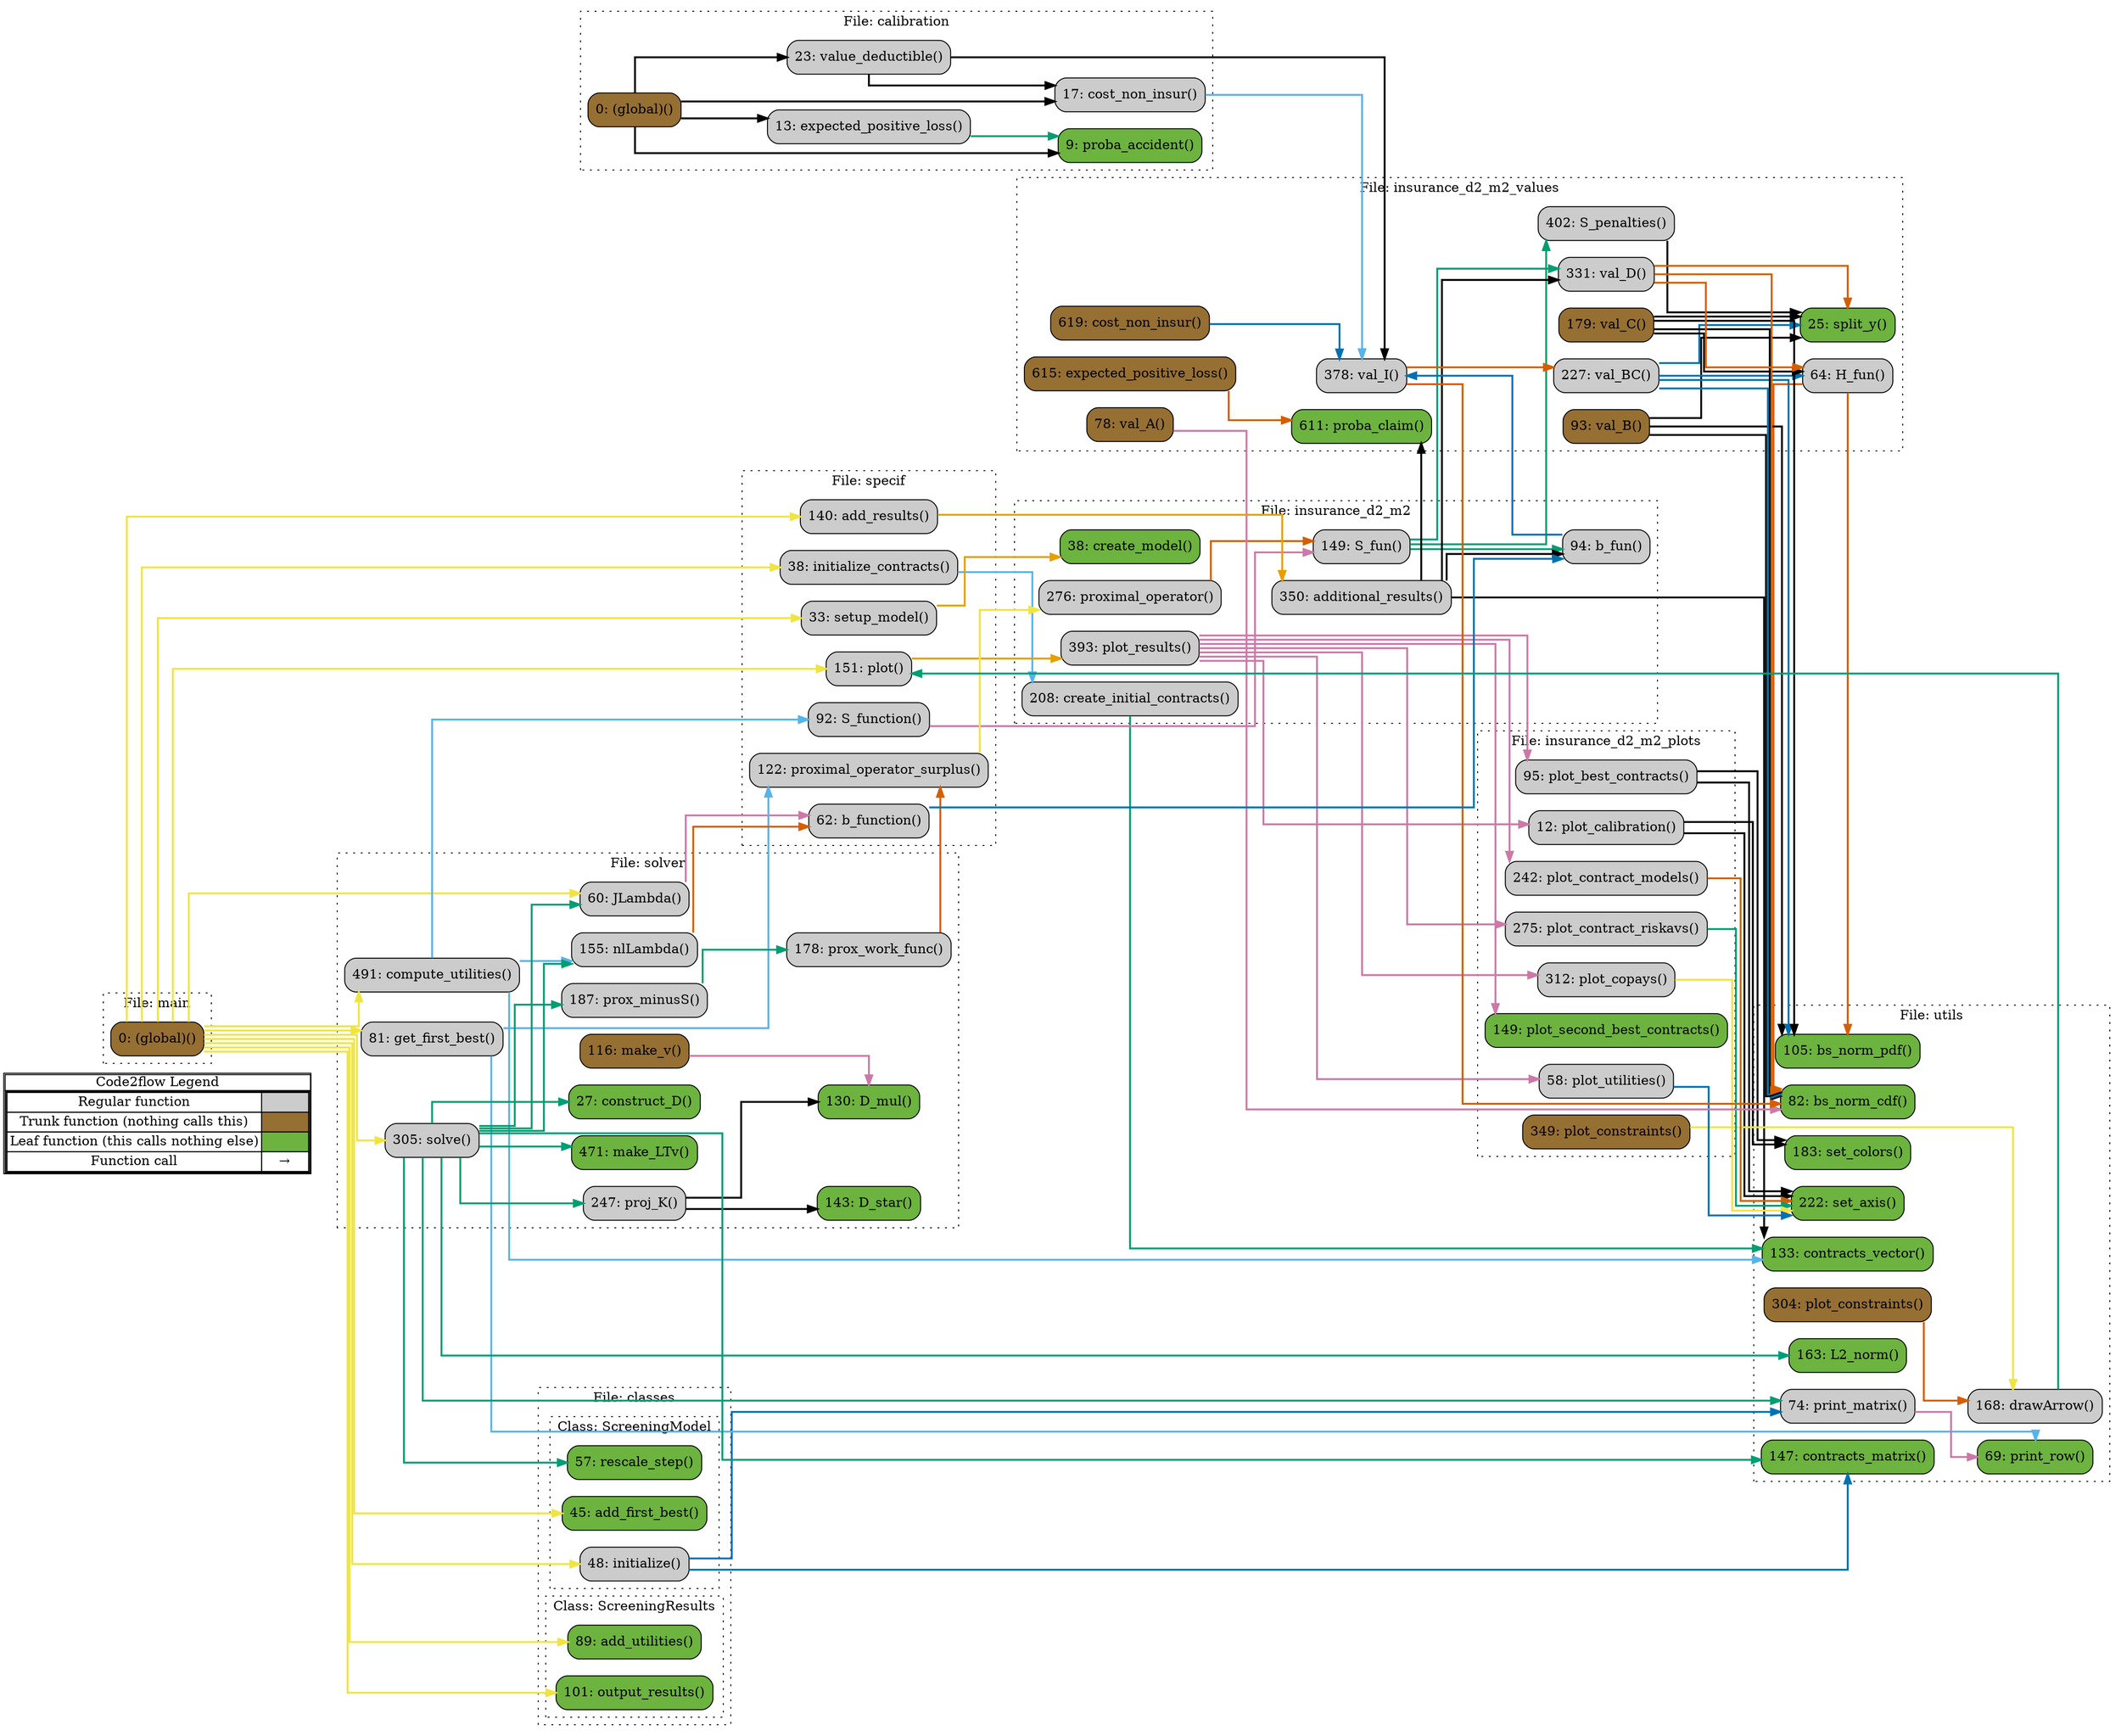 digraph G {
concentrate=true;
splines="ortho";
rankdir="LR";
subgraph legend{
    rank = min;
    label = "legend";
    Legend [shape=none, margin=0, label = <
        <table cellspacing="0" cellpadding="0" border="1"><tr><td>Code2flow Legend</td></tr><tr><td>
        <table cellspacing="0">
        <tr><td>Regular function</td><td width="50px" bgcolor='#cccccc'></td></tr>
        <tr><td>Trunk function (nothing calls this)</td><td bgcolor='#966F33'></td></tr>
        <tr><td>Leaf function (this calls nothing else)</td><td bgcolor='#6db33f'></td></tr>
        <tr><td>Function call</td><td><font color='black'>&#8594;</font></td></tr>
        </table></td></tr></table>
        >];
}node_bbca0418 [label="0: (global)()" name="calibration::(global)" shape="rect" style="rounded,filled" fillcolor="#966F33" ];
node_12b09b7a [label="17: cost_non_insur()" name="calibration::cost_non_insur" shape="rect" style="rounded,filled" fillcolor="#cccccc" ];
node_a2fb7d8b [label="13: expected_positive_loss()" name="calibration::expected_positive_loss" shape="rect" style="rounded,filled" fillcolor="#cccccc" ];
node_da1e5ea2 [label="9: proba_accident()" name="calibration::proba_accident" shape="rect" style="rounded,filled" fillcolor="#6db33f" ];
node_12d99f98 [label="23: value_deductible()" name="calibration::value_deductible" shape="rect" style="rounded,filled" fillcolor="#cccccc" ];
node_9086b8c3 [label="45: add_first_best()" name="classes::ScreeningModel.add_first_best" shape="rect" style="rounded,filled" fillcolor="#6db33f" ];
node_50c366f5 [label="48: initialize()" name="classes::ScreeningModel.initialize" shape="rect" style="rounded,filled" fillcolor="#cccccc" ];
node_e8f82bcc [label="57: rescale_step()" name="classes::ScreeningModel.rescale_step" shape="rect" style="rounded,filled" fillcolor="#6db33f" ];
node_d8268a5c [label="89: add_utilities()" name="classes::ScreeningResults.add_utilities" shape="rect" style="rounded,filled" fillcolor="#6db33f" ];
node_2d79f4bd [label="101: output_results()" name="classes::ScreeningResults.output_results" shape="rect" style="rounded,filled" fillcolor="#6db33f" ];
node_20d1473b [label="149: S_fun()" name="insurance_d2_m2::S_fun" shape="rect" style="rounded,filled" fillcolor="#cccccc" ];
node_b4117320 [label="350: additional_results()" name="insurance_d2_m2::additional_results" shape="rect" style="rounded,filled" fillcolor="#cccccc" ];
node_fba32cad [label="94: b_fun()" name="insurance_d2_m2::b_fun" shape="rect" style="rounded,filled" fillcolor="#cccccc" ];
node_3238d07b [label="208: create_initial_contracts()" name="insurance_d2_m2::create_initial_contracts" shape="rect" style="rounded,filled" fillcolor="#cccccc" ];
node_37e984d1 [label="38: create_model()" name="insurance_d2_m2::create_model" shape="rect" style="rounded,filled" fillcolor="#6db33f" ];
node_d59a64cf [label="393: plot_results()" name="insurance_d2_m2::plot_results" shape="rect" style="rounded,filled" fillcolor="#cccccc" ];
node_7bc57d86 [label="276: proximal_operator()" name="insurance_d2_m2::proximal_operator" shape="rect" style="rounded,filled" fillcolor="#cccccc" ];
node_bfac1ae0 [label="95: plot_best_contracts()" name="insurance_d2_m2_plots::plot_best_contracts" shape="rect" style="rounded,filled" fillcolor="#cccccc" ];
node_9a17d7e8 [label="12: plot_calibration()" name="insurance_d2_m2_plots::plot_calibration" shape="rect" style="rounded,filled" fillcolor="#cccccc" ];
node_e1cfde2c [label="349: plot_constraints()" name="insurance_d2_m2_plots::plot_constraints" shape="rect" style="rounded,filled" fillcolor="#966F33" ];
node_82e50756 [label="242: plot_contract_models()" name="insurance_d2_m2_plots::plot_contract_models" shape="rect" style="rounded,filled" fillcolor="#cccccc" ];
node_77fcfc7b [label="275: plot_contract_riskavs()" name="insurance_d2_m2_plots::plot_contract_riskavs" shape="rect" style="rounded,filled" fillcolor="#cccccc" ];
node_c873f414 [label="312: plot_copays()" name="insurance_d2_m2_plots::plot_copays" shape="rect" style="rounded,filled" fillcolor="#cccccc" ];
node_67741fb7 [label="149: plot_second_best_contracts()" name="insurance_d2_m2_plots::plot_second_best_contracts" shape="rect" style="rounded,filled" fillcolor="#6db33f" ];
node_33c80c8d [label="58: plot_utilities()" name="insurance_d2_m2_plots::plot_utilities" shape="rect" style="rounded,filled" fillcolor="#cccccc" ];
node_e76941f6 [label="64: H_fun()" name="insurance_d2_m2_values::H_fun" shape="rect" style="rounded,filled" fillcolor="#cccccc" ];
node_4d9a7bb8 [label="402: S_penalties()" name="insurance_d2_m2_values::S_penalties" shape="rect" style="rounded,filled" fillcolor="#cccccc" ];
node_4b761405 [label="619: cost_non_insur()" name="insurance_d2_m2_values::cost_non_insur" shape="rect" style="rounded,filled" fillcolor="#966F33" ];
node_dd76b506 [label="615: expected_positive_loss()" name="insurance_d2_m2_values::expected_positive_loss" shape="rect" style="rounded,filled" fillcolor="#966F33" ];
node_8a3c2579 [label="611: proba_claim()" name="insurance_d2_m2_values::proba_claim" shape="rect" style="rounded,filled" fillcolor="#6db33f" ];
node_5bcfab84 [label="25: split_y()" name="insurance_d2_m2_values::split_y" shape="rect" style="rounded,filled" fillcolor="#6db33f" ];
node_66786b2f [label="78: val_A()" name="insurance_d2_m2_values::val_A" shape="rect" style="rounded,filled" fillcolor="#966F33" ];
node_6fbdca50 [label="93: val_B()" name="insurance_d2_m2_values::val_B" shape="rect" style="rounded,filled" fillcolor="#966F33" ];
node_7fea3dcd [label="227: val_BC()" name="insurance_d2_m2_values::val_BC" shape="rect" style="rounded,filled" fillcolor="#cccccc" ];
node_a1daa7d8 [label="179: val_C()" name="insurance_d2_m2_values::val_C" shape="rect" style="rounded,filled" fillcolor="#966F33" ];
node_d9a4eb4e [label="331: val_D()" name="insurance_d2_m2_values::val_D" shape="rect" style="rounded,filled" fillcolor="#cccccc" ];
node_14ef092e [label="378: val_I()" name="insurance_d2_m2_values::val_I" shape="rect" style="rounded,filled" fillcolor="#cccccc" ];
node_9c305384 [label="0: (global)()" name="main::(global)" shape="rect" style="rounded,filled" fillcolor="#966F33" ];
node_676ec406 [label="130: D_mul()" name="solver::D_mul" shape="rect" style="rounded,filled" fillcolor="#6db33f" ];
node_29bed884 [label="143: D_star()" name="solver::D_star" shape="rect" style="rounded,filled" fillcolor="#6db33f" ];
node_18ab6eff [label="60: JLambda()" name="solver::JLambda" shape="rect" style="rounded,filled" fillcolor="#cccccc" ];
node_c9f0ccb2 [label="491: compute_utilities()" name="solver::compute_utilities" shape="rect" style="rounded,filled" fillcolor="#cccccc" ];
node_f2e3374d [label="27: construct_D()" name="solver::construct_D" shape="rect" style="rounded,filled" fillcolor="#6db33f" ];
node_6408784a [label="81: get_first_best()" name="solver::get_first_best" shape="rect" style="rounded,filled" fillcolor="#cccccc" ];
node_9c721a23 [label="471: make_LTv()" name="solver::make_LTv" shape="rect" style="rounded,filled" fillcolor="#6db33f" ];
node_687cd14f [label="116: make_v()" name="solver::make_v" shape="rect" style="rounded,filled" fillcolor="#966F33" ];
node_64d73a56 [label="155: nlLambda()" name="solver::nlLambda" shape="rect" style="rounded,filled" fillcolor="#cccccc" ];
node_a80ff750 [label="247: proj_K()" name="solver::proj_K" shape="rect" style="rounded,filled" fillcolor="#cccccc" ];
node_39d40783 [label="187: prox_minusS()" name="solver::prox_minusS" shape="rect" style="rounded,filled" fillcolor="#cccccc" ];
node_5534bcbe [label="178: prox_work_func()" name="solver::prox_work_func" shape="rect" style="rounded,filled" fillcolor="#cccccc" ];
node_4b4570db [label="305: solve()" name="solver::solve" shape="rect" style="rounded,filled" fillcolor="#cccccc" ];
node_c61495ff [label="92: S_function()" name="specif::S_function" shape="rect" style="rounded,filled" fillcolor="#cccccc" ];
node_d99a03f1 [label="140: add_results()" name="specif::add_results" shape="rect" style="rounded,filled" fillcolor="#cccccc" ];
node_a9ffebdd [label="62: b_function()" name="specif::b_function" shape="rect" style="rounded,filled" fillcolor="#cccccc" ];
node_2ed67bf2 [label="38: initialize_contracts()" name="specif::initialize_contracts" shape="rect" style="rounded,filled" fillcolor="#cccccc" ];
node_48bb3e59 [label="151: plot()" name="specif::plot" shape="rect" style="rounded,filled" fillcolor="#cccccc" ];
node_ead69054 [label="122: proximal_operator_surplus()" name="specif::proximal_operator_surplus" shape="rect" style="rounded,filled" fillcolor="#cccccc" ];
node_04f2bef9 [label="33: setup_model()" name="specif::setup_model" shape="rect" style="rounded,filled" fillcolor="#cccccc" ];
node_30ba87a2 [label="163: L2_norm()" name="utils::L2_norm" shape="rect" style="rounded,filled" fillcolor="#6db33f" ];
node_3cd62cf5 [label="82: bs_norm_cdf()" name="utils::bs_norm_cdf" shape="rect" style="rounded,filled" fillcolor="#6db33f" ];
node_c9547428 [label="105: bs_norm_pdf()" name="utils::bs_norm_pdf" shape="rect" style="rounded,filled" fillcolor="#6db33f" ];
node_f36c293a [label="147: contracts_matrix()" name="utils::contracts_matrix" shape="rect" style="rounded,filled" fillcolor="#6db33f" ];
node_0cbb1d82 [label="133: contracts_vector()" name="utils::contracts_vector" shape="rect" style="rounded,filled" fillcolor="#6db33f" ];
node_7388d963 [label="168: drawArrow()" name="utils::drawArrow" shape="rect" style="rounded,filled" fillcolor="#cccccc" ];
node_f7b1e1d6 [label="304: plot_constraints()" name="utils::plot_constraints" shape="rect" style="rounded,filled" fillcolor="#966F33" ];
node_df6e7bcf [label="74: print_matrix()" name="utils::print_matrix" shape="rect" style="rounded,filled" fillcolor="#cccccc" ];
node_26df387e [label="69: print_row()" name="utils::print_row" shape="rect" style="rounded,filled" fillcolor="#6db33f" ];
node_9f194c7a [label="222: set_axis()" name="utils::set_axis" shape="rect" style="rounded,filled" fillcolor="#6db33f" ];
node_430862d3 [label="183: set_colors()" name="utils::set_colors" shape="rect" style="rounded,filled" fillcolor="#6db33f" ];
node_bbca0418 -> node_12b09b7a [color="#000000" penwidth="2"];
node_bbca0418 -> node_a2fb7d8b [color="#000000" penwidth="2"];
node_bbca0418 -> node_da1e5ea2 [color="#000000" penwidth="2"];
node_bbca0418 -> node_12d99f98 [color="#000000" penwidth="2"];
node_12b09b7a -> node_14ef092e [color="#56B4E9" penwidth="2"];
node_a2fb7d8b -> node_da1e5ea2 [color="#009E73" penwidth="2"];
node_12d99f98 -> node_12b09b7a [color="#000000" penwidth="2"];
node_12d99f98 -> node_14ef092e [color="#000000" penwidth="2"];
node_50c366f5 -> node_f36c293a [color="#0072B2" penwidth="2"];
node_50c366f5 -> node_df6e7bcf [color="#0072B2" penwidth="2"];
node_20d1473b -> node_fba32cad [color="#009E73" penwidth="2"];
node_20d1473b -> node_4d9a7bb8 [color="#009E73" penwidth="2"];
node_20d1473b -> node_d9a4eb4e [color="#009E73" penwidth="2"];
node_b4117320 -> node_fba32cad [color="#000000" penwidth="2"];
node_b4117320 -> node_fba32cad [color="#000000" penwidth="2"];
node_b4117320 -> node_8a3c2579 [color="#000000" penwidth="2"];
node_b4117320 -> node_d9a4eb4e [color="#000000" penwidth="2"];
node_b4117320 -> node_d9a4eb4e [color="#000000" penwidth="2"];
node_b4117320 -> node_0cbb1d82 [color="#000000" penwidth="2"];
node_b4117320 -> node_0cbb1d82 [color="#000000" penwidth="2"];
node_fba32cad -> node_14ef092e [color="#0072B2" penwidth="2"];
node_fba32cad -> node_14ef092e [color="#0072B2" penwidth="2"];
node_3238d07b -> node_0cbb1d82 [color="#009E73" penwidth="2"];
node_d59a64cf -> node_bfac1ae0 [color="#CC79A7" penwidth="2"];
node_d59a64cf -> node_9a17d7e8 [color="#CC79A7" penwidth="2"];
node_d59a64cf -> node_82e50756 [color="#CC79A7" penwidth="2"];
node_d59a64cf -> node_82e50756 [color="#CC79A7" penwidth="2"];
node_d59a64cf -> node_77fcfc7b [color="#CC79A7" penwidth="2"];
node_d59a64cf -> node_77fcfc7b [color="#CC79A7" penwidth="2"];
node_d59a64cf -> node_c873f414 [color="#CC79A7" penwidth="2"];
node_d59a64cf -> node_67741fb7 [color="#CC79A7" penwidth="2"];
node_d59a64cf -> node_33c80c8d [color="#CC79A7" penwidth="2"];
node_7bc57d86 -> node_20d1473b [color="#D55E00" penwidth="2"];
node_bfac1ae0 -> node_9f194c7a [color="#000000" penwidth="2"];
node_bfac1ae0 -> node_9f194c7a [color="#000000" penwidth="2"];
node_bfac1ae0 -> node_430862d3 [color="#000000" penwidth="2"];
node_9a17d7e8 -> node_9f194c7a [color="#000000" penwidth="2"];
node_9a17d7e8 -> node_430862d3 [color="#000000" penwidth="2"];
node_e1cfde2c -> node_7388d963 [color="#F0E442" penwidth="2"];
node_82e50756 -> node_9f194c7a [color="#D55E00" penwidth="2"];
node_77fcfc7b -> node_9f194c7a [color="#009E73" penwidth="2"];
node_c873f414 -> node_9f194c7a [color="#F0E442" penwidth="2"];
node_c873f414 -> node_9f194c7a [color="#F0E442" penwidth="2"];
node_33c80c8d -> node_9f194c7a [color="#0072B2" penwidth="2"];
node_e76941f6 -> node_3cd62cf5 [color="#D55E00" penwidth="2"];
node_e76941f6 -> node_c9547428 [color="#D55E00" penwidth="2"];
node_4d9a7bb8 -> node_5bcfab84 [color="#000000" penwidth="2"];
node_4b761405 -> node_14ef092e [color="#0072B2" penwidth="2"];
node_dd76b506 -> node_8a3c2579 [color="#D55E00" penwidth="2"];
node_66786b2f -> node_3cd62cf5 [color="#CC79A7" penwidth="2"];
node_6fbdca50 -> node_5bcfab84 [color="#000000" penwidth="2"];
node_6fbdca50 -> node_3cd62cf5 [color="#000000" penwidth="2"];
node_6fbdca50 -> node_3cd62cf5 [color="#000000" penwidth="2"];
node_6fbdca50 -> node_c9547428 [color="#000000" penwidth="2"];
node_7fea3dcd -> node_e76941f6 [color="#0072B2" penwidth="2"];
node_7fea3dcd -> node_5bcfab84 [color="#0072B2" penwidth="2"];
node_7fea3dcd -> node_3cd62cf5 [color="#0072B2" penwidth="2"];
node_7fea3dcd -> node_3cd62cf5 [color="#0072B2" penwidth="2"];
node_7fea3dcd -> node_3cd62cf5 [color="#0072B2" penwidth="2"];
node_7fea3dcd -> node_c9547428 [color="#0072B2" penwidth="2"];
node_7fea3dcd -> node_c9547428 [color="#0072B2" penwidth="2"];
node_a1daa7d8 -> node_e76941f6 [color="#000000" penwidth="2"];
node_a1daa7d8 -> node_5bcfab84 [color="#000000" penwidth="2"];
node_a1daa7d8 -> node_3cd62cf5 [color="#000000" penwidth="2"];
node_a1daa7d8 -> node_c9547428 [color="#000000" penwidth="2"];
node_d9a4eb4e -> node_e76941f6 [color="#D55E00" penwidth="2"];
node_d9a4eb4e -> node_5bcfab84 [color="#D55E00" penwidth="2"];
node_d9a4eb4e -> node_3cd62cf5 [color="#D55E00" penwidth="2"];
node_14ef092e -> node_7fea3dcd [color="#D55E00" penwidth="2"];
node_14ef092e -> node_3cd62cf5 [color="#D55E00" penwidth="2"];
node_9c305384 -> node_9086b8c3 [color="#F0E442" penwidth="2"];
node_9c305384 -> node_50c366f5 [color="#F0E442" penwidth="2"];
node_9c305384 -> node_d8268a5c [color="#F0E442" penwidth="2"];
node_9c305384 -> node_2d79f4bd [color="#F0E442" penwidth="2"];
node_9c305384 -> node_18ab6eff [color="#F0E442" penwidth="2"];
node_9c305384 -> node_c9f0ccb2 [color="#F0E442" penwidth="2"];
node_9c305384 -> node_6408784a [color="#F0E442" penwidth="2"];
node_9c305384 -> node_4b4570db [color="#F0E442" penwidth="2"];
node_9c305384 -> node_d99a03f1 [color="#F0E442" penwidth="2"];
node_9c305384 -> node_2ed67bf2 [color="#F0E442" penwidth="2"];
node_9c305384 -> node_48bb3e59 [color="#F0E442" penwidth="2"];
node_9c305384 -> node_04f2bef9 [color="#F0E442" penwidth="2"];
node_18ab6eff -> node_a9ffebdd [color="#CC79A7" penwidth="2"];
node_c9f0ccb2 -> node_64d73a56 [color="#56B4E9" penwidth="2"];
node_c9f0ccb2 -> node_c61495ff [color="#56B4E9" penwidth="2"];
node_c9f0ccb2 -> node_c61495ff [color="#56B4E9" penwidth="2"];
node_c9f0ccb2 -> node_0cbb1d82 [color="#56B4E9" penwidth="2"];
node_c9f0ccb2 -> node_0cbb1d82 [color="#56B4E9" penwidth="2"];
node_6408784a -> node_ead69054 [color="#56B4E9" penwidth="2"];
node_6408784a -> node_26df387e [color="#56B4E9" penwidth="2"];
node_687cd14f -> node_676ec406 [color="#CC79A7" penwidth="2"];
node_64d73a56 -> node_a9ffebdd [color="#D55E00" penwidth="2"];
node_a80ff750 -> node_676ec406 [color="#000000" penwidth="2"];
node_a80ff750 -> node_676ec406 [color="#000000" penwidth="2"];
node_a80ff750 -> node_29bed884 [color="#000000" penwidth="2"];
node_a80ff750 -> node_29bed884 [color="#000000" penwidth="2"];
node_a80ff750 -> node_29bed884 [color="#000000" penwidth="2"];
node_39d40783 -> node_5534bcbe [color="#009E73" penwidth="2"];
node_5534bcbe -> node_ead69054 [color="#D55E00" penwidth="2"];
node_4b4570db -> node_e8f82bcc [color="#009E73" penwidth="2"];
node_4b4570db -> node_18ab6eff [color="#009E73" penwidth="2"];
node_4b4570db -> node_18ab6eff [color="#009E73" penwidth="2"];
node_4b4570db -> node_f2e3374d [color="#009E73" penwidth="2"];
node_4b4570db -> node_9c721a23 [color="#009E73" penwidth="2"];
node_4b4570db -> node_9c721a23 [color="#009E73" penwidth="2"];
node_4b4570db -> node_64d73a56 [color="#009E73" penwidth="2"];
node_4b4570db -> node_64d73a56 [color="#009E73" penwidth="2"];
node_4b4570db -> node_a80ff750 [color="#009E73" penwidth="2"];
node_4b4570db -> node_39d40783 [color="#009E73" penwidth="2"];
node_4b4570db -> node_30ba87a2 [color="#009E73" penwidth="2"];
node_4b4570db -> node_30ba87a2 [color="#009E73" penwidth="2"];
node_4b4570db -> node_f36c293a [color="#009E73" penwidth="2"];
node_4b4570db -> node_df6e7bcf [color="#009E73" penwidth="2"];
node_c61495ff -> node_20d1473b [color="#CC79A7" penwidth="2"];
node_d99a03f1 -> node_b4117320 [color="#E69F00" penwidth="2"];
node_a9ffebdd -> node_fba32cad [color="#0072B2" penwidth="2"];
node_2ed67bf2 -> node_3238d07b [color="#56B4E9" penwidth="2"];
node_48bb3e59 -> node_d59a64cf [color="#E69F00" penwidth="2"];
node_ead69054 -> node_7bc57d86 [color="#F0E442" penwidth="2"];
node_04f2bef9 -> node_37e984d1 [color="#E69F00" penwidth="2"];
node_7388d963 -> node_48bb3e59 [color="#009E73" penwidth="2"];
node_f7b1e1d6 -> node_7388d963 [color="#D55E00" penwidth="2"];
node_df6e7bcf -> node_26df387e [color="#CC79A7" penwidth="2"];
subgraph cluster_97e150af {
    node_da1e5ea2 node_a2fb7d8b node_12b09b7a node_12d99f98 node_bbca0418;
    label="File: calibration";
    name="calibration";
    style="filled";
    graph[style=dotted];
};
subgraph cluster_dfc311ac {
    label="File: classes";
    name="classes";
    style="filled";
    graph[style=dotted];
    subgraph cluster_62c608cd {
        node_9086b8c3 node_50c366f5 node_e8f82bcc;
        label="Class: ScreeningModel";
        name="ScreeningModel";
        style="filled";
        graph[style=dotted];
    };
    subgraph cluster_806716d1 {
        node_d8268a5c node_2d79f4bd;
        label="Class: ScreeningResults";
        name="ScreeningResults";
        style="filled";
        graph[style=dotted];
    };
};
subgraph cluster_a9deffc4 {
    node_37e984d1 node_fba32cad node_20d1473b node_3238d07b node_7bc57d86 node_b4117320 node_d59a64cf;
    label="File: insurance_d2_m2";
    name="insurance_d2_m2";
    style="filled";
    graph[style=dotted];
};
subgraph cluster_675160a7 {
    node_9a17d7e8 node_33c80c8d node_bfac1ae0 node_67741fb7 node_82e50756 node_77fcfc7b node_c873f414 node_e1cfde2c;
    label="File: insurance_d2_m2_plots";
    name="insurance_d2_m2_plots";
    style="filled";
    graph[style=dotted];
};
subgraph cluster_ea10e73a {
    node_5bcfab84 node_e76941f6 node_66786b2f node_6fbdca50 node_a1daa7d8 node_7fea3dcd node_d9a4eb4e node_14ef092e node_4d9a7bb8 node_8a3c2579 node_dd76b506 node_4b761405;
    label="File: insurance_d2_m2_values";
    name="insurance_d2_m2_values";
    style="filled";
    graph[style=dotted];
};
subgraph cluster_16b420ee {
    node_9c305384;
    label="File: main";
    name="main";
    style="filled";
    graph[style=dotted];
};
subgraph cluster_6305efd5 {
    node_f2e3374d node_18ab6eff node_6408784a node_687cd14f node_676ec406 node_29bed884 node_64d73a56 node_5534bcbe node_39d40783 node_a80ff750 node_4b4570db node_9c721a23 node_c9f0ccb2;
    label="File: solver";
    name="solver";
    style="filled";
    graph[style=dotted];
};
subgraph cluster_d9a42475 {
    node_04f2bef9 node_2ed67bf2 node_a9ffebdd node_c61495ff node_ead69054 node_d99a03f1 node_48bb3e59;
    label="File: specif";
    name="specif";
    style="filled";
    graph[style=dotted];
};
subgraph cluster_eee22a67 {
    node_26df387e node_df6e7bcf node_3cd62cf5 node_c9547428 node_0cbb1d82 node_f36c293a node_30ba87a2 node_7388d963 node_430862d3 node_9f194c7a node_f7b1e1d6;
    label="File: utils";
    name="utils";
    style="filled";
    graph[style=dotted];
};
}
